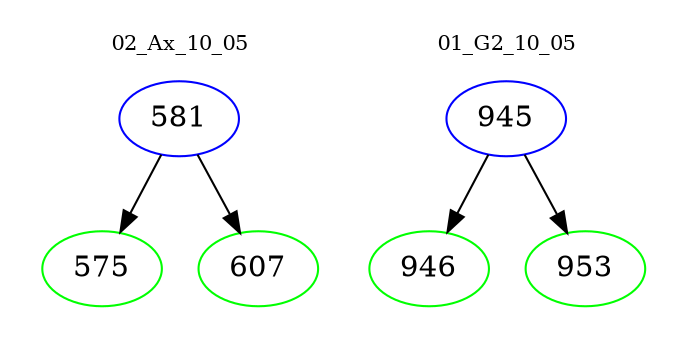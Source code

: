 digraph{
subgraph cluster_0 {
color = white
label = "02_Ax_10_05";
fontsize=10;
T0_581 [label="581", color="blue"]
T0_581 -> T0_575 [color="black"]
T0_575 [label="575", color="green"]
T0_581 -> T0_607 [color="black"]
T0_607 [label="607", color="green"]
}
subgraph cluster_1 {
color = white
label = "01_G2_10_05";
fontsize=10;
T1_945 [label="945", color="blue"]
T1_945 -> T1_946 [color="black"]
T1_946 [label="946", color="green"]
T1_945 -> T1_953 [color="black"]
T1_953 [label="953", color="green"]
}
}

